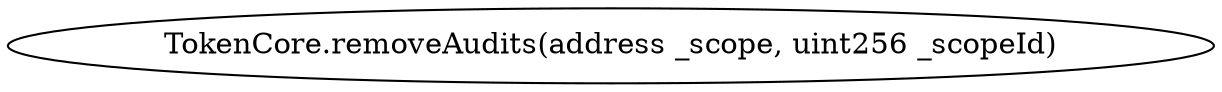digraph "" {
	graph [bb="0,0,495.65,36"];
	node [label="\N"];
	"TokenCore.removeAudits(address _scope, uint256 _scopeId)"	 [height=0.5,
		pos="247.83,18",
		width=6.884];
}
digraph "" {
	graph [bb="0,0,495.65,36"];
	node [label="\N"];
	"TokenCore.removeAudits(address _scope, uint256 _scopeId)"	 [height=0.5,
		pos="247.83,18",
		width=6.884];
}
digraph "" {
	graph [bb="0,0,495.65,36"];
	node [label="\N"];
	"TokenCore.removeAudits(address _scope, uint256 _scopeId)"	 [height=0.5,
		pos="247.83,18",
		width=6.884];
}
digraph "" {
	graph [bb="0,0,495.65,36"];
	node [label="\N"];
	"TokenCore.removeAudits(address _scope, uint256 _scopeId)"	 [height=0.5,
		pos="247.83,18",
		width=6.884];
}
digraph "" {
	graph [bb="0,0,495.65,36"];
	node [label="\N"];
	"TokenCore.removeAudits(address _scope, uint256 _scopeId)"	 [height=0.5,
		pos="247.83,18",
		width=6.884];
}
